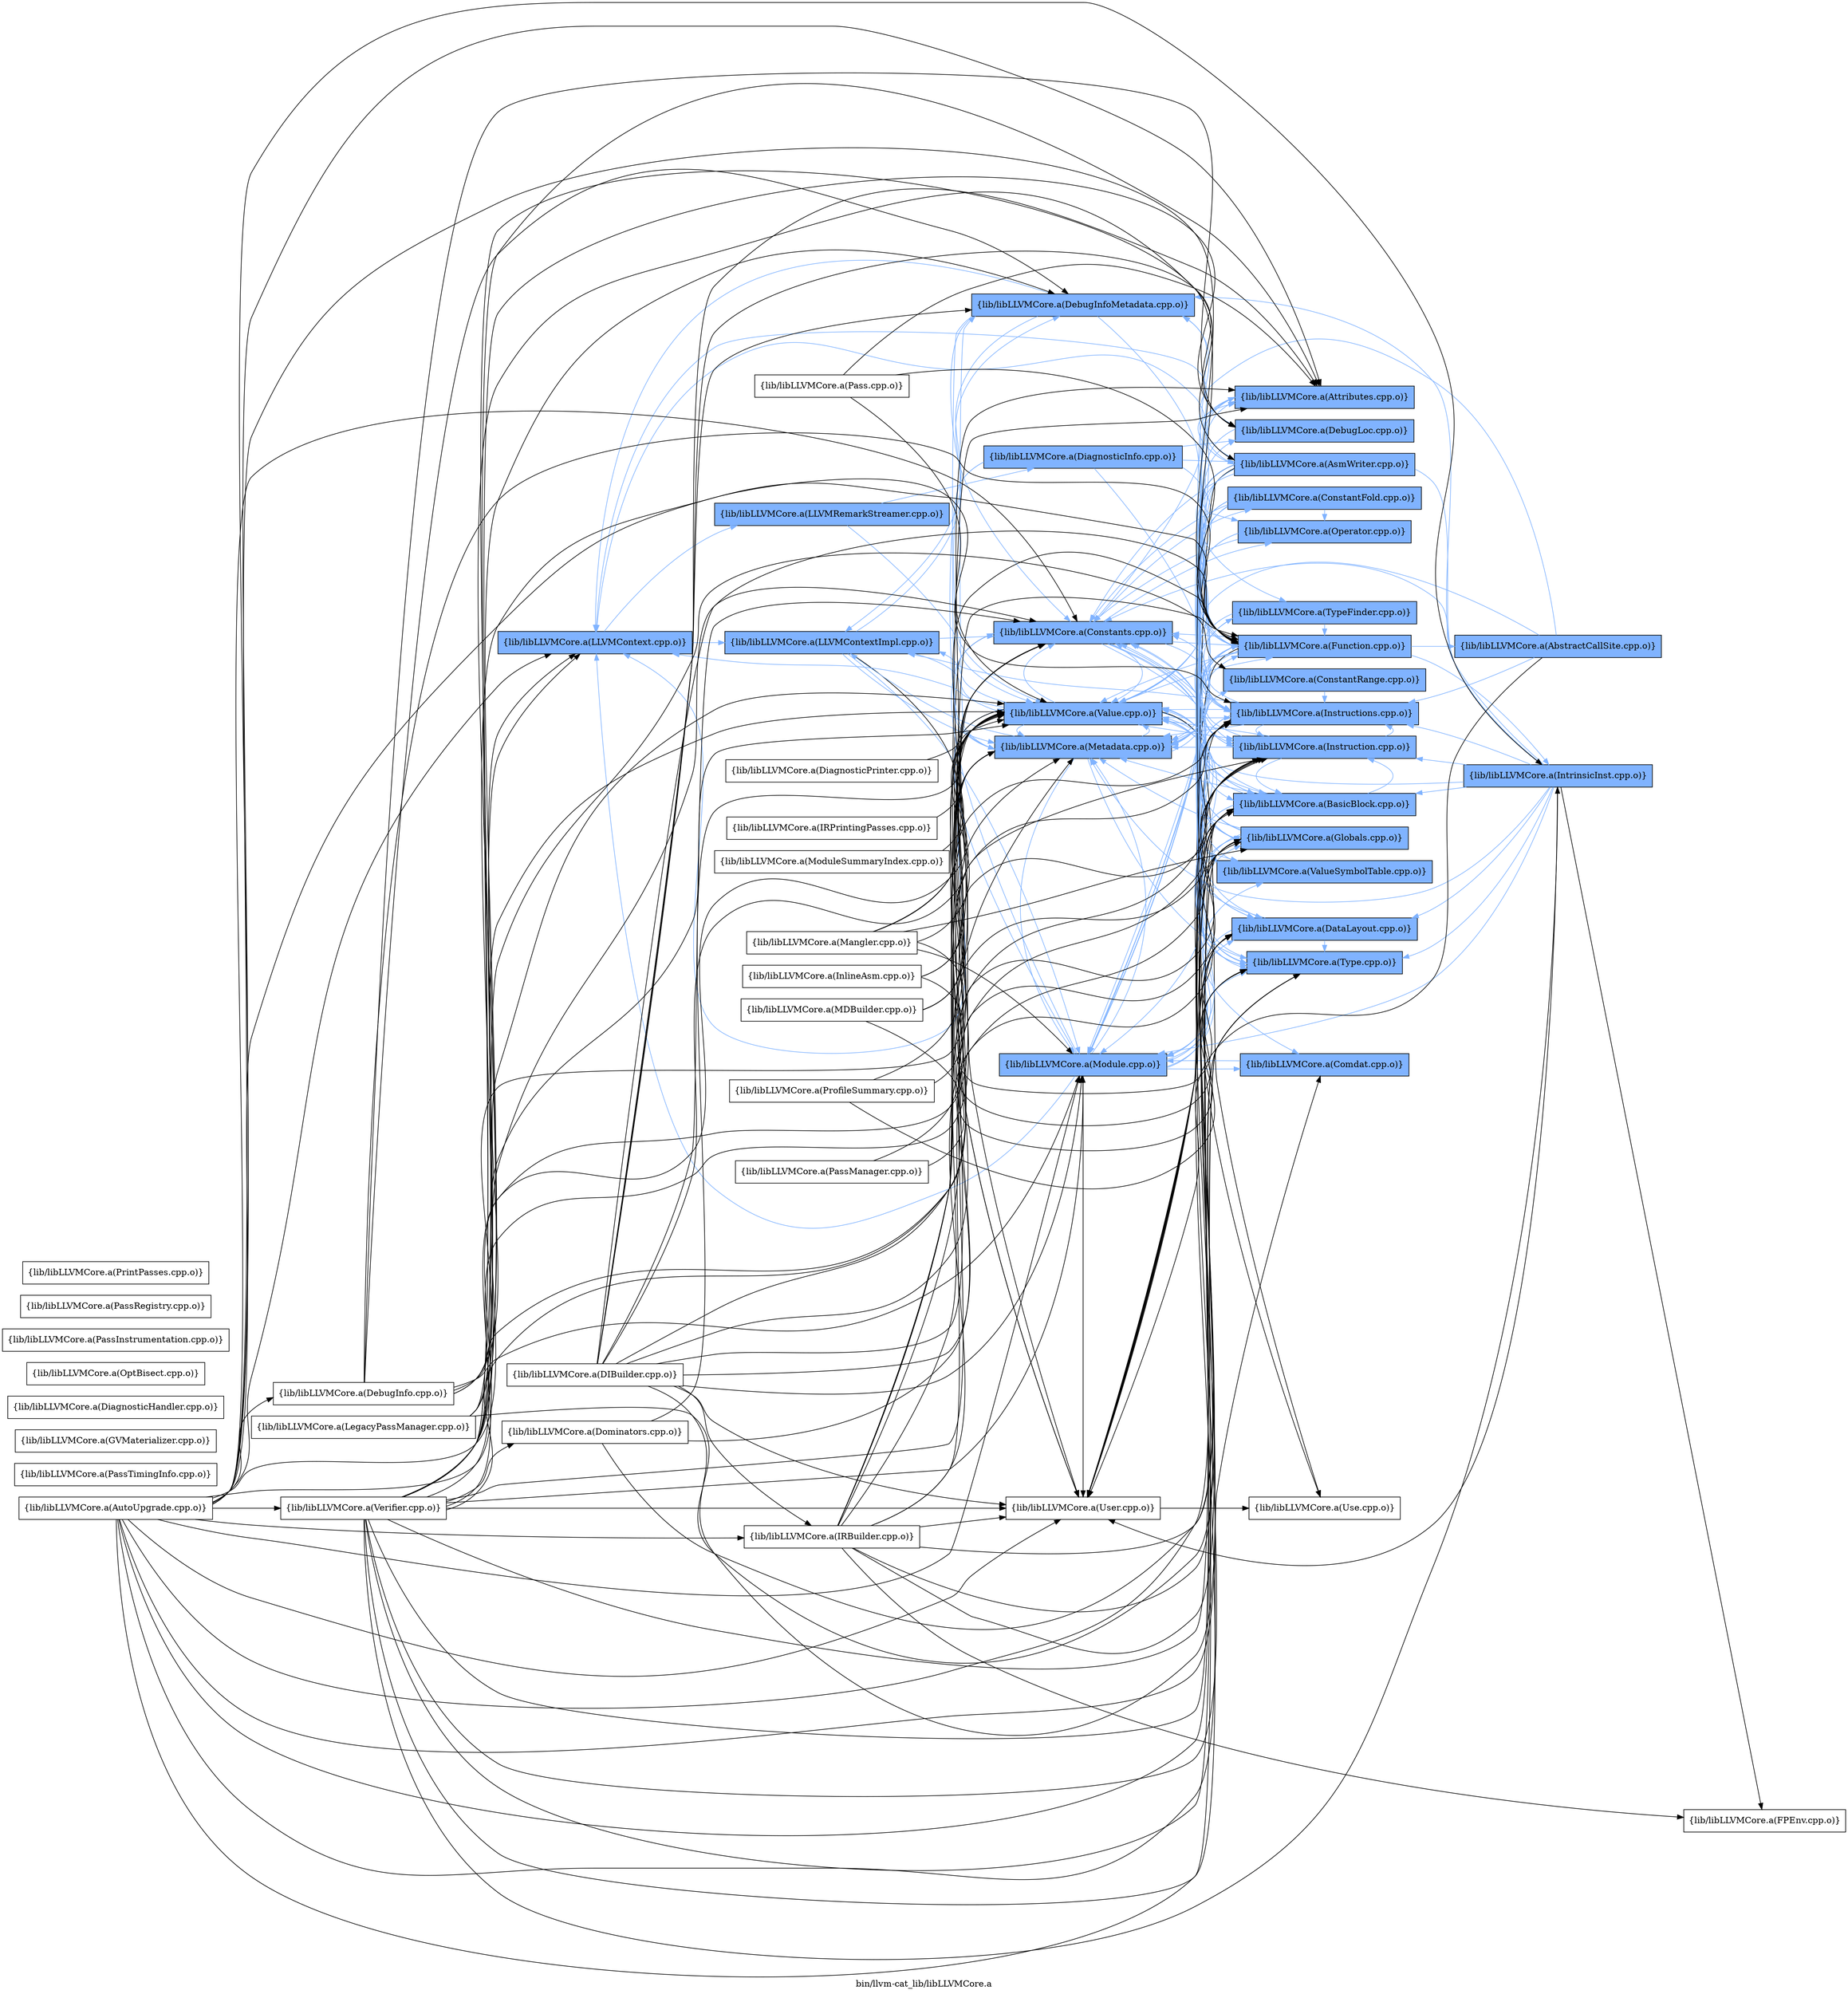digraph "bin/llvm-cat_lib/libLLVMCore.a" {
	label="bin/llvm-cat_lib/libLLVMCore.a";
	rankdir=LR;
	{ rank=same; Node0x560201cef8a8;  }
	{ rank=same; Node0x560201cf11f8; Node0x560201cf7558;  }
	{ rank=same; Node0x560201cefb28; Node0x560201cf8458; Node0x560201cf8a48; Node0x560201cf1798; Node0x560201cf3c78; Node0x560201cf2fa8; Node0x560201cf2508;  }
	{ rank=same; Node0x560201ceeea8; Node0x560201cf36d8; Node0x560201cef178; Node0x560201cf0348; Node0x560201cef2b8; Node0x560201cf8a98; Node0x560201cf2648; Node0x560201cf84a8; Node0x560201cf1d88; Node0x560201cf8bd8; Node0x560201cef538; Node0x560201cf2378; Node0x560201cf2af8; Node0x560201cf16a8; Node0x560201cf6478; Node0x560201cf7eb8; Node0x560201cf6c98;  }
	{ rank=same; Node0x560201ceffd8; Node0x560201cf0b18;  }
	{ rank=same; Node0x560201cef8a8;  }
	{ rank=same; Node0x560201cf11f8; Node0x560201cf7558;  }
	{ rank=same; Node0x560201cefb28; Node0x560201cf8458; Node0x560201cf8a48; Node0x560201cf1798; Node0x560201cf3c78; Node0x560201cf2fa8; Node0x560201cf2508;  }
	{ rank=same; Node0x560201ceeea8; Node0x560201cf36d8; Node0x560201cef178; Node0x560201cf0348; Node0x560201cef2b8; Node0x560201cf8a98; Node0x560201cf2648; Node0x560201cf84a8; Node0x560201cf1d88; Node0x560201cf8bd8; Node0x560201cef538; Node0x560201cf2378; Node0x560201cf2af8; Node0x560201cf16a8; Node0x560201cf6478; Node0x560201cf7eb8; Node0x560201cf6c98;  }
	{ rank=same; Node0x560201ceffd8; Node0x560201cf0b18;  }

	Node0x560201cef8a8 [shape=record,shape=box,group=1,style=filled,fillcolor="0.600000 0.5 1",label="{lib/libLLVMCore.a(LLVMContext.cpp.o)}"];
	Node0x560201cef8a8 -> Node0x560201cf11f8[color="0.600000 0.5 1"];
	Node0x560201cef8a8 -> Node0x560201cf7558[color="0.600000 0.5 1"];
	Node0x560201cf8a48 [shape=record,shape=box,group=1,style=filled,fillcolor="0.600000 0.5 1",label="{lib/libLLVMCore.a(Module.cpp.o)}"];
	Node0x560201cf8a48 -> Node0x560201cf8bd8[color="0.600000 0.5 1"];
	Node0x560201cf8a48 -> Node0x560201cefb28[color="0.600000 0.5 1"];
	Node0x560201cf8a48 -> Node0x560201cef538[color="0.600000 0.5 1"];
	Node0x560201cf8a48 -> Node0x560201cef8a8[color="0.600000 0.5 1"];
	Node0x560201cf8a48 -> Node0x560201cf8458[color="0.600000 0.5 1"];
	Node0x560201cf8a48 -> Node0x560201cf0348[color="0.600000 0.5 1"];
	Node0x560201cf8a48 -> Node0x560201cef2b8[color="0.600000 0.5 1"];
	Node0x560201cf8a48 -> Node0x560201cf2648[color="0.600000 0.5 1"];
	Node0x560201cf8a48 -> Node0x560201cf2378[color="0.600000 0.5 1"];
	Node0x560201cf8a48 -> Node0x560201cf3c78;
	Node0x560201cf8a48 -> Node0x560201cf2fa8[color="0.600000 0.5 1"];
	Node0x560201cf8a48 -> Node0x560201cf2af8[color="0.600000 0.5 1"];
	Node0x560201cefc18 [shape=record,shape=box,group=0,label="{lib/libLLVMCore.a(PassTimingInfo.cpp.o)}"];
	Node0x560201cf6478 [shape=record,shape=box,group=1,style=filled,fillcolor="0.600000 0.5 1",label="{lib/libLLVMCore.a(Attributes.cpp.o)}"];
	Node0x560201cf6478 -> Node0x560201cf6c98[color="0.600000 0.5 1"];
	Node0x560201cf6478 -> Node0x560201cf0348[color="0.600000 0.5 1"];
	Node0x560201cf72d8 [shape=record,shape=box,group=0,label="{lib/libLLVMCore.a(AutoUpgrade.cpp.o)}"];
	Node0x560201cf72d8 -> Node0x560201cf6478;
	Node0x560201cf72d8 -> Node0x560201cf7eb8;
	Node0x560201cf72d8 -> Node0x560201cefb28;
	Node0x560201cf72d8 -> Node0x560201cef538;
	Node0x560201cf72d8 -> Node0x560201cf1158;
	Node0x560201cf72d8 -> Node0x560201cf36d8;
	Node0x560201cf72d8 -> Node0x560201cef178;
	Node0x560201cf72d8 -> Node0x560201ceffd8;
	Node0x560201cf72d8 -> Node0x560201cef8a8;
	Node0x560201cf72d8 -> Node0x560201cf8458;
	Node0x560201cf72d8 -> Node0x560201cf8a48;
	Node0x560201cf72d8 -> Node0x560201cf0348;
	Node0x560201cf72d8 -> Node0x560201cef2b8;
	Node0x560201cf72d8 -> Node0x560201cefad8;
	Node0x560201cf72d8 -> Node0x560201cf2648;
	Node0x560201cf72d8 -> Node0x560201cf3c78;
	Node0x560201cf72d8 -> Node0x560201cf2fa8;
	Node0x560201cf72d8 -> Node0x560201cef948;
	Node0x560201cf7eb8 [shape=record,shape=box,group=1,style=filled,fillcolor="0.600000 0.5 1",label="{lib/libLLVMCore.a(BasicBlock.cpp.o)}"];
	Node0x560201cf7eb8 -> Node0x560201cefb28[color="0.600000 0.5 1"];
	Node0x560201cf7eb8 -> Node0x560201cf36d8[color="0.600000 0.5 1"];
	Node0x560201cf7eb8 -> Node0x560201cf8458[color="0.600000 0.5 1"];
	Node0x560201cf7eb8 -> Node0x560201cf2648[color="0.600000 0.5 1"];
	Node0x560201cf7eb8 -> Node0x560201cf3c78;
	Node0x560201cf7eb8 -> Node0x560201cf2fa8[color="0.600000 0.5 1"];
	Node0x560201cf7eb8 -> Node0x560201cf2af8[color="0.600000 0.5 1"];
	Node0x560201cf84a8 [shape=record,shape=box,group=1,style=filled,fillcolor="0.600000 0.5 1",label="{lib/libLLVMCore.a(ConstantRange.cpp.o)}"];
	Node0x560201cf84a8 -> Node0x560201cef178[color="0.600000 0.5 1"];
	Node0x560201cefb28 [shape=record,shape=box,group=1,style=filled,fillcolor="0.600000 0.5 1",label="{lib/libLLVMCore.a(Constants.cpp.o)}"];
	Node0x560201cefb28 -> Node0x560201ceeea8[color="0.600000 0.5 1"];
	Node0x560201cefb28 -> Node0x560201cf36d8[color="0.600000 0.5 1"];
	Node0x560201cefb28 -> Node0x560201cef178[color="0.600000 0.5 1"];
	Node0x560201cefb28 -> Node0x560201cf0348[color="0.600000 0.5 1"];
	Node0x560201cefb28 -> Node0x560201cef2b8[color="0.600000 0.5 1"];
	Node0x560201cefb28 -> Node0x560201cf8a98[color="0.600000 0.5 1"];
	Node0x560201cefb28 -> Node0x560201cf2648[color="0.600000 0.5 1"];
	Node0x560201cefb28 -> Node0x560201cf3c78;
	Node0x560201cefb28 -> Node0x560201cf2fa8[color="0.600000 0.5 1"];
	Node0x560201cef538 [shape=record,shape=box,group=1,style=filled,fillcolor="0.600000 0.5 1",label="{lib/libLLVMCore.a(DataLayout.cpp.o)}"];
	Node0x560201cef538 -> Node0x560201cf8a48[color="0.600000 0.5 1"];
	Node0x560201cef538 -> Node0x560201cef2b8[color="0.600000 0.5 1"];
	Node0x560201cef538 -> Node0x560201cf2648[color="0.600000 0.5 1"];
	Node0x560201cf1158 [shape=record,shape=box,group=0,label="{lib/libLLVMCore.a(DebugInfo.cpp.o)}"];
	Node0x560201cf1158 -> Node0x560201cf36d8;
	Node0x560201cf1158 -> Node0x560201cf8458;
	Node0x560201cf1158 -> Node0x560201cf8a48;
	Node0x560201cf1158 -> Node0x560201cf1798;
	Node0x560201cf1158 -> Node0x560201cf1d88;
	Node0x560201cf1158 -> Node0x560201cf0348;
	Node0x560201cf1158 -> Node0x560201cf2fa8;
	Node0x560201cf36d8 [shape=record,shape=box,group=1,style=filled,fillcolor="0.600000 0.5 1",label="{lib/libLLVMCore.a(Instruction.cpp.o)}"];
	Node0x560201cf36d8 -> Node0x560201cf6478[color="0.600000 0.5 1"];
	Node0x560201cf36d8 -> Node0x560201cf7eb8[color="0.600000 0.5 1"];
	Node0x560201cf36d8 -> Node0x560201cefb28[color="0.600000 0.5 1"];
	Node0x560201cf36d8 -> Node0x560201cef178[color="0.600000 0.5 1"];
	Node0x560201cf36d8 -> Node0x560201cf8458[color="0.600000 0.5 1"];
	Node0x560201cf36d8 -> Node0x560201cf3c78;
	Node0x560201cf36d8 -> Node0x560201cf2fa8[color="0.600000 0.5 1"];
	Node0x560201cef178 [shape=record,shape=box,group=1,style=filled,fillcolor="0.600000 0.5 1",label="{lib/libLLVMCore.a(Instructions.cpp.o)}"];
	Node0x560201cef178 -> Node0x560201cf6478[color="0.600000 0.5 1"];
	Node0x560201cef178 -> Node0x560201cf7eb8[color="0.600000 0.5 1"];
	Node0x560201cef178 -> Node0x560201cefb28[color="0.600000 0.5 1"];
	Node0x560201cef178 -> Node0x560201cef538[color="0.600000 0.5 1"];
	Node0x560201cef178 -> Node0x560201cf36d8[color="0.600000 0.5 1"];
	Node0x560201cef178 -> Node0x560201cf11f8[color="0.600000 0.5 1"];
	Node0x560201cef178 -> Node0x560201cf8458[color="0.600000 0.5 1"];
	Node0x560201cef178 -> Node0x560201cf8a48[color="0.600000 0.5 1"];
	Node0x560201cef178 -> Node0x560201cf0348[color="0.600000 0.5 1"];
	Node0x560201cef178 -> Node0x560201cf2648[color="0.600000 0.5 1"];
	Node0x560201cef178 -> Node0x560201cf3c78;
	Node0x560201cef178 -> Node0x560201cf2fa8[color="0.600000 0.5 1"];
	Node0x560201cf8458 [shape=record,shape=box,group=1,style=filled,fillcolor="0.600000 0.5 1",label="{lib/libLLVMCore.a(Metadata.cpp.o)}"];
	Node0x560201cf8458 -> Node0x560201cf84a8[color="0.600000 0.5 1"];
	Node0x560201cf8458 -> Node0x560201cefb28[color="0.600000 0.5 1"];
	Node0x560201cf8458 -> Node0x560201cef8a8[color="0.600000 0.5 1"];
	Node0x560201cf8458 -> Node0x560201cf11f8[color="0.600000 0.5 1"];
	Node0x560201cf8458 -> Node0x560201cf8a48[color="0.600000 0.5 1"];
	Node0x560201cf8458 -> Node0x560201cf1798[color="0.600000 0.5 1"];
	Node0x560201cf8458 -> Node0x560201cf1d88[color="0.600000 0.5 1"];
	Node0x560201cf8458 -> Node0x560201cf2648[color="0.600000 0.5 1"];
	Node0x560201cf8458 -> Node0x560201cf2fa8[color="0.600000 0.5 1"];
	Node0x560201cf1798 [shape=record,shape=box,group=1,style=filled,fillcolor="0.600000 0.5 1",label="{lib/libLLVMCore.a(DebugInfoMetadata.cpp.o)}"];
	Node0x560201cf1798 -> Node0x560201cefb28[color="0.600000 0.5 1"];
	Node0x560201cf1798 -> Node0x560201cef8a8[color="0.600000 0.5 1"];
	Node0x560201cf1798 -> Node0x560201cf11f8[color="0.600000 0.5 1"];
	Node0x560201cf1798 -> Node0x560201cf8458[color="0.600000 0.5 1"];
	Node0x560201cf1798 -> Node0x560201cf2648[color="0.600000 0.5 1"];
	Node0x560201cf1d88 [shape=record,shape=box,group=1,style=filled,fillcolor="0.600000 0.5 1",label="{lib/libLLVMCore.a(DebugLoc.cpp.o)}"];
	Node0x560201cf1d88 -> Node0x560201cf8458[color="0.600000 0.5 1"];
	Node0x560201cf1d88 -> Node0x560201cf1798[color="0.600000 0.5 1"];
	Node0x560201cf0348 [shape=record,shape=box,group=1,style=filled,fillcolor="0.600000 0.5 1",label="{lib/libLLVMCore.a(Function.cpp.o)}"];
	Node0x560201cf0348 -> Node0x560201cf6478[color="0.600000 0.5 1"];
	Node0x560201cf0348 -> Node0x560201cf7eb8[color="0.600000 0.5 1"];
	Node0x560201cf0348 -> Node0x560201cefb28[color="0.600000 0.5 1"];
	Node0x560201cf0348 -> Node0x560201cef538[color="0.600000 0.5 1"];
	Node0x560201cf0348 -> Node0x560201cef178[color="0.600000 0.5 1"];
	Node0x560201cf0348 -> Node0x560201ceffd8[color="0.600000 0.5 1"];
	Node0x560201cf0348 -> Node0x560201cef8a8[color="0.600000 0.5 1"];
	Node0x560201cf0348 -> Node0x560201cf8458[color="0.600000 0.5 1"];
	Node0x560201cf0348 -> Node0x560201cf8a48[color="0.600000 0.5 1"];
	Node0x560201cf0348 -> Node0x560201cf0b18[color="0.600000 0.5 1"];
	Node0x560201cf0348 -> Node0x560201cf2648[color="0.600000 0.5 1"];
	Node0x560201cf0348 -> Node0x560201cf3c78;
	Node0x560201cf0348 -> Node0x560201cf2fa8[color="0.600000 0.5 1"];
	Node0x560201cf0348 -> Node0x560201cf2af8[color="0.600000 0.5 1"];
	Node0x560201cf13d8 [shape=record,shape=box,group=0,label="{lib/libLLVMCore.a(GVMaterializer.cpp.o)}"];
	Node0x560201cef2b8 [shape=record,shape=box,group=1,style=filled,fillcolor="0.600000 0.5 1",label="{lib/libLLVMCore.a(Globals.cpp.o)}"];
	Node0x560201cef2b8 -> Node0x560201cefb28[color="0.600000 0.5 1"];
	Node0x560201cef2b8 -> Node0x560201cf8458[color="0.600000 0.5 1"];
	Node0x560201cef2b8 -> Node0x560201cf8a48[color="0.600000 0.5 1"];
	Node0x560201cef2b8 -> Node0x560201cf0348[color="0.600000 0.5 1"];
	Node0x560201cef2b8 -> Node0x560201cf2648[color="0.600000 0.5 1"];
	Node0x560201cef2b8 -> Node0x560201cf3c78;
	Node0x560201cef2b8 -> Node0x560201cf2fa8[color="0.600000 0.5 1"];
	Node0x560201cf8228 [shape=record,shape=box,group=0,label="{lib/libLLVMCore.a(InlineAsm.cpp.o)}"];
	Node0x560201cf8228 -> Node0x560201cefb28;
	Node0x560201cf8228 -> Node0x560201cf2648;
	Node0x560201cf8228 -> Node0x560201cf2fa8;
	Node0x560201cf6978 [shape=record,shape=box,group=0,label="{lib/libLLVMCore.a(ModuleSummaryIndex.cpp.o)}"];
	Node0x560201cf6978 -> Node0x560201cf2fa8;
	Node0x560201cf2648 [shape=record,shape=box,group=1,style=filled,fillcolor="0.600000 0.5 1",label="{lib/libLLVMCore.a(Type.cpp.o)}"];
	Node0x560201cf2648 -> Node0x560201cefb28[color="0.600000 0.5 1"];
	Node0x560201cf3c78 [shape=record,shape=box,group=0,label="{lib/libLLVMCore.a(User.cpp.o)}"];
	Node0x560201cf3c78 -> Node0x560201cf16a8;
	Node0x560201cf2fa8 [shape=record,shape=box,group=1,style=filled,fillcolor="0.600000 0.5 1",label="{lib/libLLVMCore.a(Value.cpp.o)}"];
	Node0x560201cf2fa8 -> Node0x560201cf6478[color="0.600000 0.5 1"];
	Node0x560201cf2fa8 -> Node0x560201cf7eb8[color="0.600000 0.5 1"];
	Node0x560201cf2fa8 -> Node0x560201cefb28[color="0.600000 0.5 1"];
	Node0x560201cf2fa8 -> Node0x560201cef538[color="0.600000 0.5 1"];
	Node0x560201cf2fa8 -> Node0x560201cf36d8[color="0.600000 0.5 1"];
	Node0x560201cf2fa8 -> Node0x560201cef178[color="0.600000 0.5 1"];
	Node0x560201cf2fa8 -> Node0x560201cef8a8[color="0.600000 0.5 1"];
	Node0x560201cf2fa8 -> Node0x560201cf11f8[color="0.600000 0.5 1"];
	Node0x560201cf2fa8 -> Node0x560201cf8458[color="0.600000 0.5 1"];
	Node0x560201cf2fa8 -> Node0x560201cf0348[color="0.600000 0.5 1"];
	Node0x560201cf2fa8 -> Node0x560201cef2b8[color="0.600000 0.5 1"];
	Node0x560201cf2fa8 -> Node0x560201cf2648[color="0.600000 0.5 1"];
	Node0x560201cf2fa8 -> Node0x560201cf16a8;
	Node0x560201cf2fa8 -> Node0x560201cf3c78;
	Node0x560201cf2fa8 -> Node0x560201cf2af8[color="0.600000 0.5 1"];
	Node0x560201cef948 [shape=record,shape=box,group=0,label="{lib/libLLVMCore.a(Verifier.cpp.o)}"];
	Node0x560201cef948 -> Node0x560201cf6c98;
	Node0x560201cef948 -> Node0x560201cf6478;
	Node0x560201cef948 -> Node0x560201cf7eb8;
	Node0x560201cef948 -> Node0x560201cf8bd8;
	Node0x560201cef948 -> Node0x560201cf84a8;
	Node0x560201cef948 -> Node0x560201cefb28;
	Node0x560201cef948 -> Node0x560201cef538;
	Node0x560201cef948 -> Node0x560201cf36d8;
	Node0x560201cef948 -> Node0x560201cef178;
	Node0x560201cef948 -> Node0x560201ceffd8;
	Node0x560201cef948 -> Node0x560201cef8a8;
	Node0x560201cef948 -> Node0x560201cf8458;
	Node0x560201cef948 -> Node0x560201cf8a48;
	Node0x560201cef948 -> Node0x560201cf1798;
	Node0x560201cef948 -> Node0x560201cf1d88;
	Node0x560201cef948 -> Node0x560201cf0348;
	Node0x560201cef948 -> Node0x560201cef2b8;
	Node0x560201cef948 -> Node0x560201cf2648;
	Node0x560201cef948 -> Node0x560201cf3c78;
	Node0x560201cef948 -> Node0x560201cf2fa8;
	Node0x560201cef948 -> Node0x560201cef588;
	Node0x560201ceffd8 [shape=record,shape=box,group=1,style=filled,fillcolor="0.600000 0.5 1",label="{lib/libLLVMCore.a(IntrinsicInst.cpp.o)}"];
	Node0x560201ceffd8 -> Node0x560201cf7eb8[color="0.600000 0.5 1"];
	Node0x560201ceffd8 -> Node0x560201cefb28[color="0.600000 0.5 1"];
	Node0x560201ceffd8 -> Node0x560201cef538[color="0.600000 0.5 1"];
	Node0x560201ceffd8 -> Node0x560201cf36d8[color="0.600000 0.5 1"];
	Node0x560201ceffd8 -> Node0x560201cef178[color="0.600000 0.5 1"];
	Node0x560201ceffd8 -> Node0x560201cf8458[color="0.600000 0.5 1"];
	Node0x560201ceffd8 -> Node0x560201cf8a48[color="0.600000 0.5 1"];
	Node0x560201ceffd8 -> Node0x560201cf1798[color="0.600000 0.5 1"];
	Node0x560201ceffd8 -> Node0x560201cf7b48;
	Node0x560201ceffd8 -> Node0x560201cf2648[color="0.600000 0.5 1"];
	Node0x560201ceffd8 -> Node0x560201cf3c78;
	Node0x560201ceffd8 -> Node0x560201cf2fa8[color="0.600000 0.5 1"];
	Node0x560201cf8bd8 [shape=record,shape=box,group=1,style=filled,fillcolor="0.600000 0.5 1",label="{lib/libLLVMCore.a(Comdat.cpp.o)}"];
	Node0x560201cf8bd8 -> Node0x560201cf8a48[color="0.600000 0.5 1"];
	Node0x560201cf8a98 [shape=record,shape=box,group=1,style=filled,fillcolor="0.600000 0.5 1",label="{lib/libLLVMCore.a(Operator.cpp.o)}"];
	Node0x560201cf8a98 -> Node0x560201cefb28[color="0.600000 0.5 1"];
	Node0x560201cf8a98 -> Node0x560201cef538[color="0.600000 0.5 1"];
	Node0x560201cf8a98 -> Node0x560201cf2648[color="0.600000 0.5 1"];
	Node0x560201cf16a8 [shape=record,shape=box,group=0,label="{lib/libLLVMCore.a(Use.cpp.o)}"];
	Node0x560201cf6c98 [shape=record,shape=box,group=1,style=filled,fillcolor="0.600000 0.5 1",label="{lib/libLLVMCore.a(AsmWriter.cpp.o)}"];
	Node0x560201cf6c98 -> Node0x560201cf6478[color="0.600000 0.5 1"];
	Node0x560201cf6c98 -> Node0x560201cf7eb8[color="0.600000 0.5 1"];
	Node0x560201cf6c98 -> Node0x560201cf8bd8[color="0.600000 0.5 1"];
	Node0x560201cf6c98 -> Node0x560201cefb28[color="0.600000 0.5 1"];
	Node0x560201cf6c98 -> Node0x560201cf36d8[color="0.600000 0.5 1"];
	Node0x560201cf6c98 -> Node0x560201cef178[color="0.600000 0.5 1"];
	Node0x560201cf6c98 -> Node0x560201ceffd8[color="0.600000 0.5 1"];
	Node0x560201cf6c98 -> Node0x560201cef8a8[color="0.600000 0.5 1"];
	Node0x560201cf6c98 -> Node0x560201cf8458[color="0.600000 0.5 1"];
	Node0x560201cf6c98 -> Node0x560201cf8a48[color="0.600000 0.5 1"];
	Node0x560201cf6c98 -> Node0x560201cf1798[color="0.600000 0.5 1"];
	Node0x560201cf6c98 -> Node0x560201cf0348[color="0.600000 0.5 1"];
	Node0x560201cf6c98 -> Node0x560201cef2b8[color="0.600000 0.5 1"];
	Node0x560201cf6c98 -> Node0x560201cf8a98[color="0.600000 0.5 1"];
	Node0x560201cf6c98 -> Node0x560201cf2648[color="0.600000 0.5 1"];
	Node0x560201cf6c98 -> Node0x560201cf2378[color="0.600000 0.5 1"];
	Node0x560201cf6c98 -> Node0x560201cf16a8;
	Node0x560201cf6c98 -> Node0x560201cf3c78;
	Node0x560201cf6c98 -> Node0x560201cf2fa8[color="0.600000 0.5 1"];
	Node0x560201cf2378 [shape=record,shape=box,group=1,style=filled,fillcolor="0.600000 0.5 1",label="{lib/libLLVMCore.a(TypeFinder.cpp.o)}"];
	Node0x560201cf2378 -> Node0x560201cf8458[color="0.600000 0.5 1"];
	Node0x560201cf2378 -> Node0x560201cf0348[color="0.600000 0.5 1"];
	Node0x560201cf2378 -> Node0x560201cef2b8[color="0.600000 0.5 1"];
	Node0x560201cefad8 [shape=record,shape=box,group=0,label="{lib/libLLVMCore.a(IRBuilder.cpp.o)}"];
	Node0x560201cefad8 -> Node0x560201cf6478;
	Node0x560201cefad8 -> Node0x560201cf7eb8;
	Node0x560201cefad8 -> Node0x560201cefb28;
	Node0x560201cefad8 -> Node0x560201cef538;
	Node0x560201cefad8 -> Node0x560201cf36d8;
	Node0x560201cefad8 -> Node0x560201cef178;
	Node0x560201cefad8 -> Node0x560201cf8458;
	Node0x560201cefad8 -> Node0x560201cf0348;
	Node0x560201cefad8 -> Node0x560201cef2b8;
	Node0x560201cefad8 -> Node0x560201cf7b48;
	Node0x560201cefad8 -> Node0x560201cf2648;
	Node0x560201cefad8 -> Node0x560201cf3c78;
	Node0x560201cefad8 -> Node0x560201cf2fa8;
	Node0x560201cf2af8 [shape=record,shape=box,group=1,style=filled,fillcolor="0.600000 0.5 1",label="{lib/libLLVMCore.a(ValueSymbolTable.cpp.o)}"];
	Node0x560201cf2af8 -> Node0x560201cf2fa8[color="0.600000 0.5 1"];
	Node0x560201ceeea8 [shape=record,shape=box,group=1,style=filled,fillcolor="0.600000 0.5 1",label="{lib/libLLVMCore.a(ConstantFold.cpp.o)}"];
	Node0x560201ceeea8 -> Node0x560201cefb28[color="0.600000 0.5 1"];
	Node0x560201ceeea8 -> Node0x560201cef178[color="0.600000 0.5 1"];
	Node0x560201ceeea8 -> Node0x560201cf8a48[color="0.600000 0.5 1"];
	Node0x560201ceeea8 -> Node0x560201cf0348[color="0.600000 0.5 1"];
	Node0x560201ceeea8 -> Node0x560201cef2b8[color="0.600000 0.5 1"];
	Node0x560201ceeea8 -> Node0x560201cf8a98[color="0.600000 0.5 1"];
	Node0x560201ceeea8 -> Node0x560201cf2648[color="0.600000 0.5 1"];
	Node0x560201ceeea8 -> Node0x560201cf2fa8[color="0.600000 0.5 1"];
	Node0x560201cf37c8 [shape=record,shape=box,group=0,label="{lib/libLLVMCore.a(DIBuilder.cpp.o)}"];
	Node0x560201cf37c8 -> Node0x560201cf6478;
	Node0x560201cf37c8 -> Node0x560201cf7eb8;
	Node0x560201cf37c8 -> Node0x560201cefb28;
	Node0x560201cf37c8 -> Node0x560201cf36d8;
	Node0x560201cf37c8 -> Node0x560201cef178;
	Node0x560201cf37c8 -> Node0x560201cf8458;
	Node0x560201cf37c8 -> Node0x560201cf8a48;
	Node0x560201cf37c8 -> Node0x560201cf1798;
	Node0x560201cf37c8 -> Node0x560201cf1d88;
	Node0x560201cf37c8 -> Node0x560201cf0348;
	Node0x560201cf37c8 -> Node0x560201cefad8;
	Node0x560201cf37c8 -> Node0x560201cf2648;
	Node0x560201cf37c8 -> Node0x560201cf3c78;
	Node0x560201cf37c8 -> Node0x560201cf2fa8;
	Node0x560201cf11f8 [shape=record,shape=box,group=1,style=filled,fillcolor="0.600000 0.5 1",label="{lib/libLLVMCore.a(LLVMContextImpl.cpp.o)}"];
	Node0x560201cf11f8 -> Node0x560201cefb28[color="0.600000 0.5 1"];
	Node0x560201cf11f8 -> Node0x560201cf8458[color="0.600000 0.5 1"];
	Node0x560201cf11f8 -> Node0x560201cf8a48[color="0.600000 0.5 1"];
	Node0x560201cf11f8 -> Node0x560201cf1798[color="0.600000 0.5 1"];
	Node0x560201cf11f8 -> Node0x560201cf3c78;
	Node0x560201cf11f8 -> Node0x560201cf2fa8[color="0.600000 0.5 1"];
	Node0x560201cf2508 [shape=record,shape=box,group=1,style=filled,fillcolor="0.600000 0.5 1",label="{lib/libLLVMCore.a(DiagnosticInfo.cpp.o)}"];
	Node0x560201cf2508 -> Node0x560201cf6c98[color="0.600000 0.5 1"];
	Node0x560201cf2508 -> Node0x560201cf36d8[color="0.600000 0.5 1"];
	Node0x560201cf2508 -> Node0x560201cf8458[color="0.600000 0.5 1"];
	Node0x560201cf2508 -> Node0x560201cf1d88[color="0.600000 0.5 1"];
	Node0x560201cf2508 -> Node0x560201cf0348[color="0.600000 0.5 1"];
	Node0x560201cf2508 -> Node0x560201cf2fa8[color="0.600000 0.5 1"];
	Node0x560201cf0b18 [shape=record,shape=box,group=1,style=filled,fillcolor="0.600000 0.5 1",label="{lib/libLLVMCore.a(AbstractCallSite.cpp.o)}"];
	Node0x560201cf0b18 -> Node0x560201cefb28[color="0.600000 0.5 1"];
	Node0x560201cf0b18 -> Node0x560201cef178[color="0.600000 0.5 1"];
	Node0x560201cf0b18 -> Node0x560201cf8458[color="0.600000 0.5 1"];
	Node0x560201cf0b18 -> Node0x560201cf3c78;
	Node0x560201cf7b48 [shape=record,shape=box,group=0,label="{lib/libLLVMCore.a(FPEnv.cpp.o)}"];
	Node0x560201cf7558 [shape=record,shape=box,group=1,style=filled,fillcolor="0.600000 0.5 1",label="{lib/libLLVMCore.a(LLVMRemarkStreamer.cpp.o)}"];
	Node0x560201cf7558 -> Node0x560201cf2508[color="0.600000 0.5 1"];
	Node0x560201cf7558 -> Node0x560201cf2fa8[color="0.600000 0.5 1"];
	Node0x560201cf0528 [shape=record,shape=box,group=0,label="{lib/libLLVMCore.a(DiagnosticPrinter.cpp.o)}"];
	Node0x560201cf0528 -> Node0x560201cf2fa8;
	Node0x560201cf0a78 [shape=record,shape=box,group=0,label="{lib/libLLVMCore.a(DiagnosticHandler.cpp.o)}"];
	Node0x560201cf6838 [shape=record,shape=box,group=0,label="{lib/libLLVMCore.a(MDBuilder.cpp.o)}"];
	Node0x560201cf6838 -> Node0x560201cefb28;
	Node0x560201cf6838 -> Node0x560201cf8458;
	Node0x560201cf6838 -> Node0x560201cf2648;
	Node0x560201cf6838 -> Node0x560201cf2fa8;
	Node0x560201cf7a08 [shape=record,shape=box,group=0,label="{lib/libLLVMCore.a(OptBisect.cpp.o)}"];
	Node0x560201cef998 [shape=record,shape=box,group=0,label="{lib/libLLVMCore.a(PassInstrumentation.cpp.o)}"];
	Node0x560201ceecc8 [shape=record,shape=box,group=0,label="{lib/libLLVMCore.a(Pass.cpp.o)}"];
	Node0x560201ceecc8 -> Node0x560201cf6478;
	Node0x560201ceecc8 -> Node0x560201cf0348;
	Node0x560201ceecc8 -> Node0x560201cf2fa8;
	Node0x560201cf1428 [shape=record,shape=box,group=0,label="{lib/libLLVMCore.a(IRPrintingPasses.cpp.o)}"];
	Node0x560201cf1428 -> Node0x560201cf2fa8;
	Node0x560201cf0e38 [shape=record,shape=box,group=0,label="{lib/libLLVMCore.a(PassRegistry.cpp.o)}"];
	Node0x560201cf02a8 [shape=record,shape=box,group=0,label="{lib/libLLVMCore.a(PassManager.cpp.o)}"];
	Node0x560201cf02a8 -> Node0x560201cef2b8;
	Node0x560201cf02a8 -> Node0x560201cf2fa8;
	Node0x560201cf26e8 [shape=record,shape=box,group=0,label="{lib/libLLVMCore.a(LegacyPassManager.cpp.o)}"];
	Node0x560201cf26e8 -> Node0x560201cef8a8;
	Node0x560201cf26e8 -> Node0x560201cf0348;
	Node0x560201cf26e8 -> Node0x560201cef2b8;
	Node0x560201cf26e8 -> Node0x560201cf2fa8;
	Node0x560201cf1b58 [shape=record,shape=box,group=0,label="{lib/libLLVMCore.a(PrintPasses.cpp.o)}"];
	Node0x560201cf5a28 [shape=record,shape=box,group=0,label="{lib/libLLVMCore.a(ProfileSummary.cpp.o)}"];
	Node0x560201cf5a28 -> Node0x560201cefb28;
	Node0x560201cf5a28 -> Node0x560201cf8458;
	Node0x560201cf5a28 -> Node0x560201cf2648;
	Node0x560201cef588 [shape=record,shape=box,group=0,label="{lib/libLLVMCore.a(Dominators.cpp.o)}"];
	Node0x560201cef588 -> Node0x560201cf7eb8;
	Node0x560201cef588 -> Node0x560201cf36d8;
	Node0x560201cef588 -> Node0x560201cf2fa8;
	Node0x560201cf1568 [shape=record,shape=box,group=0,label="{lib/libLLVMCore.a(Mangler.cpp.o)}"];
	Node0x560201cf1568 -> Node0x560201cf6478;
	Node0x560201cf1568 -> Node0x560201cef538;
	Node0x560201cf1568 -> Node0x560201cf8a48;
	Node0x560201cf1568 -> Node0x560201cf0348;
	Node0x560201cf1568 -> Node0x560201cef2b8;
	Node0x560201cf1568 -> Node0x560201cf2fa8;
}
